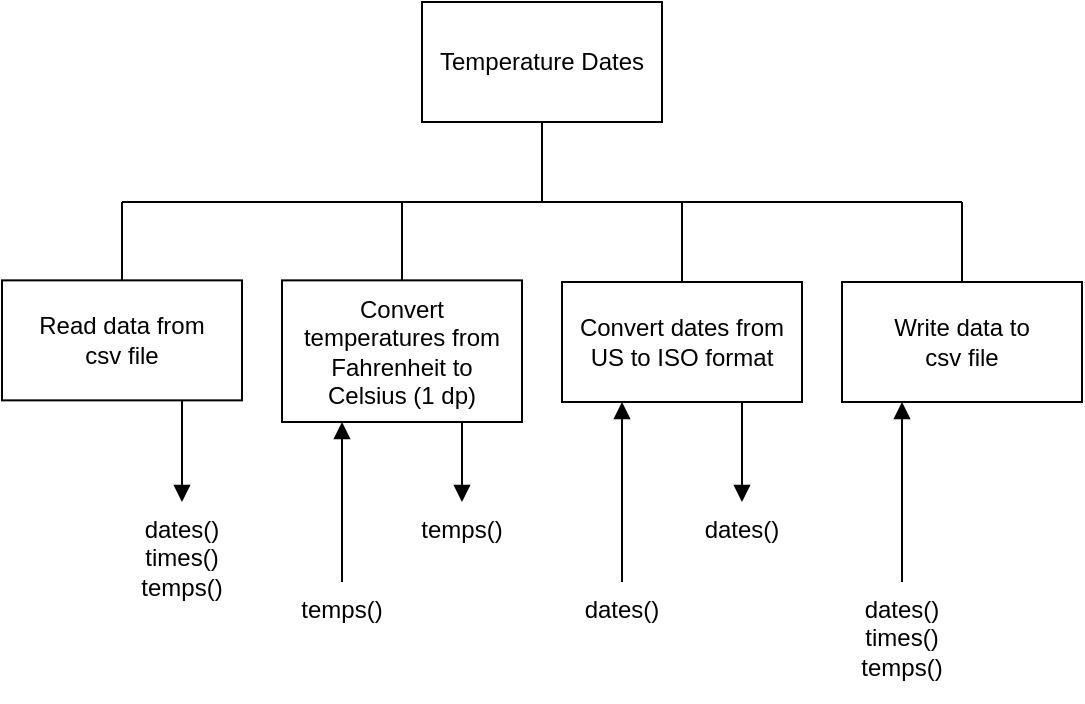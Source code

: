 <mxfile version="22.0.2" type="device" pages="5">
  <diagram id="UolU5zpUcZBAJ-e2m8Ne" name="v1">
    <mxGraphModel dx="869" dy="664" grid="1" gridSize="10" guides="1" tooltips="1" connect="1" arrows="1" fold="1" page="1" pageScale="1" pageWidth="1169" pageHeight="827" math="0" shadow="0">
      <root>
        <mxCell id="PpWeEdeAQQ0kBrhYSivQ-0" />
        <mxCell id="PpWeEdeAQQ0kBrhYSivQ-1" parent="PpWeEdeAQQ0kBrhYSivQ-0" />
        <mxCell id="zQA_Fh6y0ijJh5mezsIf-6" style="edgeStyle=orthogonalEdgeStyle;rounded=0;orthogonalLoop=1;jettySize=auto;html=1;exitX=0.5;exitY=1;exitDx=0;exitDy=0;endArrow=none;endFill=0;spacingLeft=4;spacingBottom=0;spacingRight=4;" parent="PpWeEdeAQQ0kBrhYSivQ-1" source="PpWeEdeAQQ0kBrhYSivQ-3" edge="1">
          <mxGeometry relative="1" as="geometry">
            <mxPoint x="500" y="280" as="targetPoint" />
          </mxGeometry>
        </mxCell>
        <mxCell id="PpWeEdeAQQ0kBrhYSivQ-3" value="Temperature Dates" style="rounded=0;whiteSpace=wrap;html=1;fillColor=default;strokeColor=default;fontColor=default;spacingLeft=4;spacingBottom=0;spacingRight=4;" parent="PpWeEdeAQQ0kBrhYSivQ-1" vertex="1">
          <mxGeometry x="440" y="180" width="120" height="60" as="geometry" />
        </mxCell>
        <mxCell id="PpWeEdeAQQ0kBrhYSivQ-5" style="edgeStyle=orthogonalEdgeStyle;rounded=0;orthogonalLoop=1;jettySize=auto;html=1;exitX=0.5;exitY=0;exitDx=0;exitDy=0;labelBackgroundColor=default;fontColor=default;endArrow=none;endFill=0;strokeColor=default;spacingLeft=4;spacingBottom=0;spacingRight=4;" parent="PpWeEdeAQQ0kBrhYSivQ-1" source="PpWeEdeAQQ0kBrhYSivQ-6" edge="1">
          <mxGeometry relative="1" as="geometry">
            <mxPoint x="290" y="280" as="targetPoint" />
          </mxGeometry>
        </mxCell>
        <mxCell id="zQA_Fh6y0ijJh5mezsIf-0" style="edgeStyle=orthogonalEdgeStyle;rounded=0;orthogonalLoop=1;jettySize=auto;html=1;exitX=0.75;exitY=1;exitDx=0;exitDy=0;endArrow=block;endFill=1;entryX=0.5;entryY=0;entryDx=0;entryDy=0;spacingLeft=4;spacingBottom=0;spacingRight=4;" parent="PpWeEdeAQQ0kBrhYSivQ-1" source="PpWeEdeAQQ0kBrhYSivQ-6" target="zQA_Fh6y0ijJh5mezsIf-1" edge="1">
          <mxGeometry relative="1" as="geometry">
            <mxPoint x="320" y="410" as="targetPoint" />
          </mxGeometry>
        </mxCell>
        <mxCell id="PpWeEdeAQQ0kBrhYSivQ-6" value="Read data from&lt;br&gt;csv file" style="rounded=0;whiteSpace=wrap;html=1;strokeColor=default;labelBackgroundColor=none;fontColor=default;spacingLeft=4;spacingBottom=0;spacingRight=4;" parent="PpWeEdeAQQ0kBrhYSivQ-1" vertex="1">
          <mxGeometry x="230" y="319.18" width="120" height="60" as="geometry" />
        </mxCell>
        <mxCell id="PpWeEdeAQQ0kBrhYSivQ-9" style="edgeStyle=orthogonalEdgeStyle;rounded=0;orthogonalLoop=1;jettySize=auto;html=1;exitX=0.5;exitY=0;exitDx=0;exitDy=0;labelBackgroundColor=default;fontColor=default;endArrow=none;endFill=0;strokeColor=default;spacingLeft=4;spacingBottom=0;spacingRight=4;" parent="PpWeEdeAQQ0kBrhYSivQ-1" source="PpWeEdeAQQ0kBrhYSivQ-10" edge="1">
          <mxGeometry relative="1" as="geometry">
            <mxPoint x="710" y="280" as="targetPoint" />
            <Array as="points">
              <mxPoint x="710" y="280" />
            </Array>
          </mxGeometry>
        </mxCell>
        <mxCell id="zQA_Fh6y0ijJh5mezsIf-9" style="edgeStyle=orthogonalEdgeStyle;rounded=0;orthogonalLoop=1;jettySize=auto;html=1;exitX=0.25;exitY=1;exitDx=0;exitDy=0;endArrow=none;endFill=0;startArrow=block;startFill=1;spacingLeft=4;spacingBottom=0;spacingRight=4;entryX=0.5;entryY=0;entryDx=0;entryDy=0;" parent="PpWeEdeAQQ0kBrhYSivQ-1" source="PpWeEdeAQQ0kBrhYSivQ-10" edge="1" target="NtJ00eM1vXrOw251iR5x-4">
          <mxGeometry relative="1" as="geometry">
            <mxPoint x="679.857" y="420" as="targetPoint" />
          </mxGeometry>
        </mxCell>
        <mxCell id="PpWeEdeAQQ0kBrhYSivQ-10" value="Write data to&lt;br&gt;csv file" style="rounded=0;whiteSpace=wrap;html=1;strokeColor=default;labelBackgroundColor=none;fontColor=default;spacingLeft=4;spacingBottom=0;spacingRight=4;" parent="PpWeEdeAQQ0kBrhYSivQ-1" vertex="1">
          <mxGeometry x="650" y="320" width="120" height="60" as="geometry" />
        </mxCell>
        <mxCell id="PpWeEdeAQQ0kBrhYSivQ-12" value="" style="endArrow=none;html=1;strokeColor=default;labelBackgroundColor=default;fontColor=default;spacingLeft=4;spacingBottom=0;spacingRight=4;" parent="PpWeEdeAQQ0kBrhYSivQ-1" edge="1">
          <mxGeometry width="50" height="50" relative="1" as="geometry">
            <mxPoint x="290" y="280" as="sourcePoint" />
            <mxPoint x="710" y="280" as="targetPoint" />
          </mxGeometry>
        </mxCell>
        <mxCell id="zQA_Fh6y0ijJh5mezsIf-4" style="edgeStyle=orthogonalEdgeStyle;rounded=0;orthogonalLoop=1;jettySize=auto;html=1;exitX=0.5;exitY=0;exitDx=0;exitDy=0;endArrow=none;endFill=0;spacingLeft=4;spacingBottom=0;spacingRight=4;" parent="PpWeEdeAQQ0kBrhYSivQ-1" source="PpWeEdeAQQ0kBrhYSivQ-15" edge="1">
          <mxGeometry relative="1" as="geometry">
            <mxPoint x="430" y="280" as="targetPoint" />
          </mxGeometry>
        </mxCell>
        <mxCell id="NtJ00eM1vXrOw251iR5x-2" style="edgeStyle=orthogonalEdgeStyle;rounded=0;orthogonalLoop=1;jettySize=auto;html=1;exitX=0.25;exitY=1;exitDx=0;exitDy=0;entryX=0.5;entryY=0;entryDx=0;entryDy=0;endArrow=none;endFill=0;startArrow=block;startFill=1;spacingBottom=0;" edge="1" parent="PpWeEdeAQQ0kBrhYSivQ-1" source="PpWeEdeAQQ0kBrhYSivQ-15" target="NtJ00eM1vXrOw251iR5x-1">
          <mxGeometry relative="1" as="geometry" />
        </mxCell>
        <mxCell id="NtJ00eM1vXrOw251iR5x-3" style="rounded=0;orthogonalLoop=1;jettySize=auto;html=1;exitX=0.75;exitY=1;exitDx=0;exitDy=0;entryX=0.5;entryY=0;entryDx=0;entryDy=0;endArrow=block;endFill=1;spacingBottom=0;" edge="1" parent="PpWeEdeAQQ0kBrhYSivQ-1" source="PpWeEdeAQQ0kBrhYSivQ-15" target="NtJ00eM1vXrOw251iR5x-0">
          <mxGeometry relative="1" as="geometry" />
        </mxCell>
        <mxCell id="PpWeEdeAQQ0kBrhYSivQ-15" value="Convert temperatures from Fahrenheit to Celsius (1 dp)" style="rounded=0;whiteSpace=wrap;html=1;fontColor=default;spacingLeft=4;spacingBottom=0;spacingRight=4;" parent="PpWeEdeAQQ0kBrhYSivQ-1" vertex="1">
          <mxGeometry x="370" y="319.18" width="120" height="70.82" as="geometry" />
        </mxCell>
        <mxCell id="zQA_Fh6y0ijJh5mezsIf-1" value="dates()&lt;br&gt;times()&lt;br&gt;temps()" style="text;html=1;strokeColor=none;fillColor=none;align=center;verticalAlign=top;whiteSpace=wrap;rounded=0;spacingLeft=4;spacingBottom=0;spacingRight=4;" parent="PpWeEdeAQQ0kBrhYSivQ-1" vertex="1">
          <mxGeometry x="290" y="430" width="60" height="60" as="geometry" />
        </mxCell>
        <mxCell id="zQA_Fh6y0ijJh5mezsIf-5" style="edgeStyle=orthogonalEdgeStyle;rounded=0;orthogonalLoop=1;jettySize=auto;html=1;exitX=0.5;exitY=0;exitDx=0;exitDy=0;endArrow=none;endFill=0;spacingLeft=4;spacingBottom=0;spacingRight=4;" parent="PpWeEdeAQQ0kBrhYSivQ-1" source="zQA_Fh6y0ijJh5mezsIf-3" edge="1">
          <mxGeometry relative="1" as="geometry">
            <mxPoint x="570" y="280" as="targetPoint" />
          </mxGeometry>
        </mxCell>
        <mxCell id="NtJ00eM1vXrOw251iR5x-6" style="edgeStyle=none;shape=connector;rounded=0;orthogonalLoop=1;jettySize=auto;html=1;exitX=0.25;exitY=1;exitDx=0;exitDy=0;entryX=0.5;entryY=0;entryDx=0;entryDy=0;labelBackgroundColor=default;strokeColor=default;align=center;verticalAlign=middle;fontFamily=Helvetica;fontSize=11;fontColor=default;endArrow=none;endFill=0;startArrow=block;startFill=1;spacingBottom=0;" edge="1" parent="PpWeEdeAQQ0kBrhYSivQ-1" source="zQA_Fh6y0ijJh5mezsIf-3" target="NtJ00eM1vXrOw251iR5x-5">
          <mxGeometry relative="1" as="geometry" />
        </mxCell>
        <mxCell id="NtJ00eM1vXrOw251iR5x-8" style="edgeStyle=none;shape=connector;rounded=0;orthogonalLoop=1;jettySize=auto;html=1;exitX=0.75;exitY=1;exitDx=0;exitDy=0;entryX=0.5;entryY=0;entryDx=0;entryDy=0;labelBackgroundColor=default;strokeColor=default;align=center;verticalAlign=middle;fontFamily=Helvetica;fontSize=11;fontColor=default;endArrow=block;endFill=1;spacingBottom=0;" edge="1" parent="PpWeEdeAQQ0kBrhYSivQ-1" source="zQA_Fh6y0ijJh5mezsIf-3" target="NtJ00eM1vXrOw251iR5x-7">
          <mxGeometry relative="1" as="geometry" />
        </mxCell>
        <mxCell id="zQA_Fh6y0ijJh5mezsIf-3" value="Convert dates from US to ISO format" style="rounded=0;whiteSpace=wrap;html=1;fontColor=default;spacingLeft=4;spacingBottom=0;spacingRight=4;" parent="PpWeEdeAQQ0kBrhYSivQ-1" vertex="1">
          <mxGeometry x="510" y="320" width="120" height="60" as="geometry" />
        </mxCell>
        <mxCell id="NtJ00eM1vXrOw251iR5x-0" value="temps()" style="text;html=1;strokeColor=none;fillColor=none;align=center;verticalAlign=top;whiteSpace=wrap;rounded=0;spacingLeft=4;spacingBottom=0;spacingRight=4;" vertex="1" parent="PpWeEdeAQQ0kBrhYSivQ-1">
          <mxGeometry x="430" y="430" width="60" height="30" as="geometry" />
        </mxCell>
        <mxCell id="NtJ00eM1vXrOw251iR5x-1" value="temps()" style="text;html=1;strokeColor=none;fillColor=none;align=center;verticalAlign=top;whiteSpace=wrap;rounded=0;spacingLeft=4;spacingBottom=0;spacingRight=4;" vertex="1" parent="PpWeEdeAQQ0kBrhYSivQ-1">
          <mxGeometry x="370" y="470" width="60" height="30" as="geometry" />
        </mxCell>
        <mxCell id="NtJ00eM1vXrOw251iR5x-4" value="dates()&lt;br&gt;times()&lt;br&gt;temps()" style="text;html=1;strokeColor=none;fillColor=none;align=center;verticalAlign=top;whiteSpace=wrap;rounded=0;spacingLeft=4;spacingBottom=0;spacingRight=4;" vertex="1" parent="PpWeEdeAQQ0kBrhYSivQ-1">
          <mxGeometry x="650" y="470" width="60" height="60" as="geometry" />
        </mxCell>
        <mxCell id="NtJ00eM1vXrOw251iR5x-5" value="dates()" style="text;html=1;strokeColor=none;fillColor=none;align=center;verticalAlign=top;whiteSpace=wrap;rounded=0;spacingLeft=4;spacingBottom=0;spacingRight=4;" vertex="1" parent="PpWeEdeAQQ0kBrhYSivQ-1">
          <mxGeometry x="510" y="470" width="60" height="30" as="geometry" />
        </mxCell>
        <mxCell id="NtJ00eM1vXrOw251iR5x-7" value="dates()" style="text;html=1;strokeColor=none;fillColor=none;align=center;verticalAlign=top;whiteSpace=wrap;rounded=0;spacingLeft=4;spacingBottom=0;spacingRight=4;" vertex="1" parent="PpWeEdeAQQ0kBrhYSivQ-1">
          <mxGeometry x="570" y="430" width="60" height="30" as="geometry" />
        </mxCell>
      </root>
    </mxGraphModel>
  </diagram>
  <diagram name="v2" id="YDQNS_Aee8Q8ZEGUQu5a">
    <mxGraphModel dx="869" dy="664" grid="1" gridSize="10" guides="1" tooltips="1" connect="1" arrows="1" fold="1" page="1" pageScale="1" pageWidth="1169" pageHeight="827" math="0" shadow="0">
      <root>
        <mxCell id="PpWeEdeAQQ0kBrhYSivQ-0" />
        <mxCell id="PpWeEdeAQQ0kBrhYSivQ-1" parent="PpWeEdeAQQ0kBrhYSivQ-0" />
        <mxCell id="PpWeEdeAQQ0kBrhYSivQ-2" style="edgeStyle=orthogonalEdgeStyle;rounded=0;orthogonalLoop=1;jettySize=auto;html=1;exitX=0.5;exitY=1;exitDx=0;exitDy=0;entryX=0.5;entryY=0;entryDx=0;entryDy=0;labelBackgroundColor=default;fontColor=default;strokeColor=default;endArrow=none;endFill=0;" parent="PpWeEdeAQQ0kBrhYSivQ-1" source="PpWeEdeAQQ0kBrhYSivQ-3" target="PpWeEdeAQQ0kBrhYSivQ-15" edge="1">
          <mxGeometry relative="1" as="geometry" />
        </mxCell>
        <mxCell id="PpWeEdeAQQ0kBrhYSivQ-3" value="Temperatures" style="rounded=0;whiteSpace=wrap;html=1;fillColor=default;strokeColor=default;fontColor=default;" parent="PpWeEdeAQQ0kBrhYSivQ-1" vertex="1">
          <mxGeometry x="400" y="180" width="120" height="60" as="geometry" />
        </mxCell>
        <mxCell id="PpWeEdeAQQ0kBrhYSivQ-5" style="edgeStyle=orthogonalEdgeStyle;rounded=0;orthogonalLoop=1;jettySize=auto;html=1;exitX=0.5;exitY=0;exitDx=0;exitDy=0;labelBackgroundColor=default;fontColor=default;endArrow=none;endFill=0;strokeColor=default;" parent="PpWeEdeAQQ0kBrhYSivQ-1" source="PpWeEdeAQQ0kBrhYSivQ-6" edge="1">
          <mxGeometry relative="1" as="geometry">
            <mxPoint x="260" y="280" as="targetPoint" />
          </mxGeometry>
        </mxCell>
        <mxCell id="PpWeEdeAQQ0kBrhYSivQ-6" value="Read data from csv file" style="rounded=0;whiteSpace=wrap;html=1;strokeColor=default;labelBackgroundColor=default;fontColor=default;spacingLeft=4;spacingRight=4;" parent="PpWeEdeAQQ0kBrhYSivQ-1" vertex="1">
          <mxGeometry x="200" y="319.18" width="120" height="70.82" as="geometry" />
        </mxCell>
        <mxCell id="PpWeEdeAQQ0kBrhYSivQ-9" style="edgeStyle=orthogonalEdgeStyle;rounded=0;orthogonalLoop=1;jettySize=auto;html=1;exitX=0.5;exitY=0;exitDx=0;exitDy=0;labelBackgroundColor=default;fontColor=default;endArrow=none;endFill=0;strokeColor=default;" parent="PpWeEdeAQQ0kBrhYSivQ-1" source="PpWeEdeAQQ0kBrhYSivQ-10" edge="1">
          <mxGeometry relative="1" as="geometry">
            <mxPoint x="660" y="280" as="targetPoint" />
          </mxGeometry>
        </mxCell>
        <mxCell id="PpWeEdeAQQ0kBrhYSivQ-10" value="Write data to new csv file" style="rounded=0;whiteSpace=wrap;html=1;strokeColor=default;labelBackgroundColor=default;fontColor=default;spacingLeft=4;spacingRight=4;" parent="PpWeEdeAQQ0kBrhYSivQ-1" vertex="1">
          <mxGeometry x="600" y="319.18" width="120" height="70.82" as="geometry" />
        </mxCell>
        <mxCell id="PpWeEdeAQQ0kBrhYSivQ-12" value="" style="endArrow=none;html=1;strokeColor=default;labelBackgroundColor=default;fontColor=default;" parent="PpWeEdeAQQ0kBrhYSivQ-1" edge="1">
          <mxGeometry width="50" height="50" relative="1" as="geometry">
            <mxPoint x="260" y="280" as="sourcePoint" />
            <mxPoint x="660" y="280" as="targetPoint" />
          </mxGeometry>
        </mxCell>
        <mxCell id="PpWeEdeAQQ0kBrhYSivQ-15" value="Convert temperatures from Fahrenheit to Celsius (1 dp)" style="rounded=0;whiteSpace=wrap;html=1;fontColor=default;spacingLeft=4;spacingRight=4;" parent="PpWeEdeAQQ0kBrhYSivQ-1" vertex="1">
          <mxGeometry x="400" y="320" width="120" height="70" as="geometry" />
        </mxCell>
      </root>
    </mxGraphModel>
  </diagram>
  <diagram name="v3" id="lh_9ZSjdZzqyi73AcJHk">
    <mxGraphModel dx="869" dy="664" grid="1" gridSize="10" guides="1" tooltips="1" connect="1" arrows="1" fold="1" page="1" pageScale="1" pageWidth="1169" pageHeight="827" math="0" shadow="0">
      <root>
        <mxCell id="G-fJOfh1Eo4FLukb0Mk1-0" />
        <mxCell id="G-fJOfh1Eo4FLukb0Mk1-1" parent="G-fJOfh1Eo4FLukb0Mk1-0" />
        <mxCell id="sk0_wfUYIi8O1wOgkIli-0" style="edgeStyle=orthogonalEdgeStyle;rounded=0;orthogonalLoop=1;jettySize=auto;html=1;exitX=0.5;exitY=1;exitDx=0;exitDy=0;entryX=0.5;entryY=0;entryDx=0;entryDy=0;labelBackgroundColor=default;fontColor=default;strokeColor=default;endArrow=none;endFill=0;" parent="G-fJOfh1Eo4FLukb0Mk1-1" source="G-fJOfh1Eo4FLukb0Mk1-3" target="G-fJOfh1Eo4FLukb0Mk1-15" edge="1">
          <mxGeometry relative="1" as="geometry" />
        </mxCell>
        <mxCell id="G-fJOfh1Eo4FLukb0Mk1-3" value="Temperatures" style="rounded=0;whiteSpace=wrap;html=1;fillColor=default;strokeColor=default;fontColor=default;" parent="G-fJOfh1Eo4FLukb0Mk1-1" vertex="1">
          <mxGeometry x="400" y="180" width="120" height="60" as="geometry" />
        </mxCell>
        <mxCell id="G-fJOfh1Eo4FLukb0Mk1-4" style="edgeStyle=orthogonalEdgeStyle;rounded=0;orthogonalLoop=1;jettySize=auto;html=1;exitX=0.75;exitY=1;exitDx=0;exitDy=0;startArrow=none;startFill=0;endArrow=block;endFill=1;strokeColor=default;labelBackgroundColor=default;fontColor=default;" parent="G-fJOfh1Eo4FLukb0Mk1-1" edge="1">
          <mxGeometry relative="1" as="geometry">
            <mxPoint x="290" y="410" as="targetPoint" />
            <mxPoint x="290" y="390.0" as="sourcePoint" />
          </mxGeometry>
        </mxCell>
        <mxCell id="sk0_wfUYIi8O1wOgkIli-2" style="edgeStyle=orthogonalEdgeStyle;rounded=0;orthogonalLoop=1;jettySize=auto;html=1;exitX=0.5;exitY=0;exitDx=0;exitDy=0;labelBackgroundColor=default;fontColor=default;endArrow=none;endFill=0;strokeColor=default;" parent="G-fJOfh1Eo4FLukb0Mk1-1" source="G-fJOfh1Eo4FLukb0Mk1-6" edge="1">
          <mxGeometry relative="1" as="geometry">
            <mxPoint x="260" y="280" as="targetPoint" />
          </mxGeometry>
        </mxCell>
        <mxCell id="G-fJOfh1Eo4FLukb0Mk1-6" value="Read data from csv file" style="rounded=0;whiteSpace=wrap;html=1;strokeColor=default;labelBackgroundColor=default;fontColor=default;spacingLeft=4;spacingRight=4;" parent="G-fJOfh1Eo4FLukb0Mk1-1" vertex="1">
          <mxGeometry x="200" y="319.18" width="120" height="70.82" as="geometry" />
        </mxCell>
        <mxCell id="G-fJOfh1Eo4FLukb0Mk1-7" value="dates(), times(), tempFs()" style="text;html=1;strokeColor=none;fillColor=none;align=center;verticalAlign=middle;whiteSpace=wrap;rounded=0;" parent="G-fJOfh1Eo4FLukb0Mk1-1" vertex="1">
          <mxGeometry x="220" y="414" width="140" height="20" as="geometry" />
        </mxCell>
        <mxCell id="sk0_wfUYIi8O1wOgkIli-1" style="edgeStyle=orthogonalEdgeStyle;rounded=0;orthogonalLoop=1;jettySize=auto;html=1;exitX=0.5;exitY=0;exitDx=0;exitDy=0;labelBackgroundColor=default;fontColor=default;endArrow=none;endFill=0;strokeColor=default;" parent="G-fJOfh1Eo4FLukb0Mk1-1" source="G-fJOfh1Eo4FLukb0Mk1-10" edge="1">
          <mxGeometry relative="1" as="geometry">
            <mxPoint x="660" y="280" as="targetPoint" />
          </mxGeometry>
        </mxCell>
        <mxCell id="NRt5Hg4WPn0tRWVujLKN-1" style="edgeStyle=orthogonalEdgeStyle;rounded=0;orthogonalLoop=1;jettySize=auto;html=1;exitX=0.25;exitY=1;exitDx=0;exitDy=0;entryX=0.5;entryY=0;entryDx=0;entryDy=0;endArrow=none;endFill=0;startArrow=block;startFill=1;" parent="G-fJOfh1Eo4FLukb0Mk1-1" source="G-fJOfh1Eo4FLukb0Mk1-10" target="G-fJOfh1Eo4FLukb0Mk1-17" edge="1">
          <mxGeometry relative="1" as="geometry" />
        </mxCell>
        <mxCell id="G-fJOfh1Eo4FLukb0Mk1-10" value="Write data to new csv file" style="rounded=0;whiteSpace=wrap;html=1;strokeColor=default;labelBackgroundColor=default;fontColor=default;spacingLeft=4;spacingRight=4;" parent="G-fJOfh1Eo4FLukb0Mk1-1" vertex="1">
          <mxGeometry x="600" y="319.18" width="120" height="70.82" as="geometry" />
        </mxCell>
        <mxCell id="G-fJOfh1Eo4FLukb0Mk1-11" value="tempFs()" style="text;html=1;strokeColor=none;fillColor=none;align=center;verticalAlign=middle;whiteSpace=wrap;rounded=0;fontColor=default;" parent="G-fJOfh1Eo4FLukb0Mk1-1" vertex="1">
          <mxGeometry x="400" y="450.82" width="60" height="20" as="geometry" />
        </mxCell>
        <mxCell id="G-fJOfh1Eo4FLukb0Mk1-12" value="" style="endArrow=none;html=1;strokeColor=default;labelBackgroundColor=default;fontColor=default;" parent="G-fJOfh1Eo4FLukb0Mk1-1" edge="1">
          <mxGeometry width="50" height="50" relative="1" as="geometry">
            <mxPoint x="260" y="280" as="sourcePoint" />
            <mxPoint x="660" y="280" as="targetPoint" />
          </mxGeometry>
        </mxCell>
        <mxCell id="G-fJOfh1Eo4FLukb0Mk1-13" style="edgeStyle=orthogonalEdgeStyle;rounded=0;orthogonalLoop=1;jettySize=auto;html=1;exitX=0.75;exitY=1;exitDx=0;exitDy=0;endArrow=block;endFill=1;fontColor=default;" parent="G-fJOfh1Eo4FLukb0Mk1-1" edge="1">
          <mxGeometry relative="1" as="geometry">
            <mxPoint x="490" y="410.82" as="targetPoint" />
            <mxPoint x="490" y="390.82" as="sourcePoint" />
          </mxGeometry>
        </mxCell>
        <mxCell id="G-fJOfh1Eo4FLukb0Mk1-14" style="edgeStyle=orthogonalEdgeStyle;rounded=0;orthogonalLoop=1;jettySize=auto;html=1;exitX=0.25;exitY=1;exitDx=0;exitDy=0;endArrow=none;endFill=0;startArrow=block;startFill=1;fontColor=default;" parent="G-fJOfh1Eo4FLukb0Mk1-1" edge="1">
          <mxGeometry relative="1" as="geometry">
            <mxPoint x="430" y="450.82" as="targetPoint" />
            <mxPoint x="430" y="390.82" as="sourcePoint" />
          </mxGeometry>
        </mxCell>
        <mxCell id="G-fJOfh1Eo4FLukb0Mk1-15" value="Convert temperatures from Fahrenheit to Celsius (1 dp)" style="rounded=0;whiteSpace=wrap;html=1;fontColor=default;spacingLeft=4;spacingRight=4;" parent="G-fJOfh1Eo4FLukb0Mk1-1" vertex="1">
          <mxGeometry x="400" y="320" width="120" height="70" as="geometry" />
        </mxCell>
        <mxCell id="G-fJOfh1Eo4FLukb0Mk1-16" value="tempCs()" style="text;html=1;strokeColor=none;fillColor=none;align=center;verticalAlign=middle;whiteSpace=wrap;rounded=0;fontColor=default;" parent="G-fJOfh1Eo4FLukb0Mk1-1" vertex="1">
          <mxGeometry x="465" y="410.82" width="50" height="20" as="geometry" />
        </mxCell>
        <mxCell id="G-fJOfh1Eo4FLukb0Mk1-17" value="dates(), times(), tempCs()" style="text;html=1;strokeColor=none;fillColor=none;align=center;verticalAlign=middle;whiteSpace=wrap;rounded=0;fontColor=default;labelBackgroundColor=default;" parent="G-fJOfh1Eo4FLukb0Mk1-1" vertex="1">
          <mxGeometry x="560" y="450.82" width="140" height="20" as="geometry" />
        </mxCell>
      </root>
    </mxGraphModel>
  </diagram>
  <diagram id="ZNbHwy5cK5Rr-_jEwm6u" name="v4">
    <mxGraphModel dx="869" dy="664" grid="1" gridSize="10" guides="1" tooltips="1" connect="1" arrows="1" fold="1" page="1" pageScale="1" pageWidth="1169" pageHeight="827" math="0" shadow="0">
      <root>
        <mxCell id="0" />
        <mxCell id="1" parent="0" />
        <mxCell id="DsLf0QopSZqnFC2-uecv-37" style="edgeStyle=orthogonalEdgeStyle;rounded=0;orthogonalLoop=1;jettySize=auto;html=1;endArrow=none;endFill=0;entryX=0.5;entryY=0;entryDx=0;entryDy=0;" parent="1" target="DsLf0QopSZqnFC2-uecv-33" edge="1">
          <mxGeometry relative="1" as="geometry">
            <mxPoint x="400" y="450" as="targetPoint" />
            <mxPoint x="400" y="280" as="sourcePoint" />
          </mxGeometry>
        </mxCell>
        <mxCell id="DsLf0QopSZqnFC2-uecv-2" value="Temperatures" style="rounded=0;whiteSpace=wrap;html=1;" parent="1" vertex="1">
          <mxGeometry x="460" y="200" width="120" height="60" as="geometry" />
        </mxCell>
        <mxCell id="DsLf0QopSZqnFC2-uecv-3" style="edgeStyle=orthogonalEdgeStyle;rounded=0;orthogonalLoop=1;jettySize=auto;html=1;exitX=0.75;exitY=1;exitDx=0;exitDy=0;startArrow=none;startFill=0;endArrow=block;endFill=1;" parent="1" source="DsLf0QopSZqnFC2-uecv-5" edge="1">
          <mxGeometry relative="1" as="geometry">
            <mxPoint x="310" y="400" as="targetPoint" />
          </mxGeometry>
        </mxCell>
        <mxCell id="DsLf0QopSZqnFC2-uecv-4" style="edgeStyle=orthogonalEdgeStyle;rounded=0;orthogonalLoop=1;jettySize=auto;html=1;exitX=0.5;exitY=0;exitDx=0;exitDy=0;startArrow=none;startFill=0;endArrow=none;endFill=0;" parent="1" source="DsLf0QopSZqnFC2-uecv-5" edge="1">
          <mxGeometry relative="1" as="geometry">
            <mxPoint x="280" y="280" as="targetPoint" />
          </mxGeometry>
        </mxCell>
        <mxCell id="DsLf0QopSZqnFC2-uecv-5" value="Read data from csv file" style="rounded=0;whiteSpace=wrap;html=1;" parent="1" vertex="1">
          <mxGeometry x="220" y="320" width="120" height="60" as="geometry" />
        </mxCell>
        <mxCell id="DsLf0QopSZqnFC2-uecv-6" value="dates( ), times( ), tempF( )" style="text;html=1;strokeColor=none;fillColor=none;align=center;verticalAlign=middle;whiteSpace=wrap;rounded=0;" parent="1" vertex="1">
          <mxGeometry x="230" y="398" width="160" height="20" as="geometry" />
        </mxCell>
        <mxCell id="DsLf0QopSZqnFC2-uecv-9" style="edgeStyle=orthogonalEdgeStyle;rounded=0;orthogonalLoop=1;jettySize=auto;html=1;exitX=0.5;exitY=0;exitDx=0;exitDy=0;startArrow=none;startFill=0;endArrow=none;endFill=0;" parent="1" source="DsLf0QopSZqnFC2-uecv-10" edge="1">
          <mxGeometry relative="1" as="geometry">
            <mxPoint x="760" y="279.18" as="targetPoint" />
          </mxGeometry>
        </mxCell>
        <mxCell id="DsLf0QopSZqnFC2-uecv-38" style="edgeStyle=orthogonalEdgeStyle;rounded=0;orthogonalLoop=1;jettySize=auto;html=1;exitX=0.25;exitY=1;exitDx=0;exitDy=0;entryX=0.5;entryY=0;entryDx=0;entryDy=0;endArrow=none;endFill=0;startArrow=block;startFill=1;" parent="1" source="DsLf0QopSZqnFC2-uecv-10" target="DsLf0QopSZqnFC2-uecv-36" edge="1">
          <mxGeometry relative="1" as="geometry">
            <mxPoint x="730.16" y="440.0" as="targetPoint" />
          </mxGeometry>
        </mxCell>
        <mxCell id="DsLf0QopSZqnFC2-uecv-10" value="Write data to new txt file" style="rounded=0;whiteSpace=wrap;html=1;" parent="1" vertex="1">
          <mxGeometry x="700" y="319.18" width="120" height="60" as="geometry" />
        </mxCell>
        <mxCell id="DsLf0QopSZqnFC2-uecv-12" value="tempF( )" style="text;html=1;strokeColor=none;fillColor=none;align=center;verticalAlign=middle;whiteSpace=wrap;rounded=0;" parent="1" vertex="1">
          <mxGeometry x="340" y="600" width="60" height="20" as="geometry" />
        </mxCell>
        <mxCell id="DsLf0QopSZqnFC2-uecv-29" value="" style="endArrow=none;html=1;" parent="1" edge="1">
          <mxGeometry width="50" height="50" relative="1" as="geometry">
            <mxPoint x="280" y="280" as="sourcePoint" />
            <mxPoint x="760" y="280" as="targetPoint" />
          </mxGeometry>
        </mxCell>
        <mxCell id="DsLf0QopSZqnFC2-uecv-30" style="edgeStyle=orthogonalEdgeStyle;rounded=0;orthogonalLoop=1;jettySize=auto;html=1;exitX=0.75;exitY=1;exitDx=0;exitDy=0;endArrow=block;endFill=1;" parent="1" source="DsLf0QopSZqnFC2-uecv-33" edge="1">
          <mxGeometry relative="1" as="geometry">
            <mxPoint x="430" y="560" as="targetPoint" />
          </mxGeometry>
        </mxCell>
        <mxCell id="DsLf0QopSZqnFC2-uecv-31" style="edgeStyle=orthogonalEdgeStyle;rounded=0;orthogonalLoop=1;jettySize=auto;html=1;exitX=0.25;exitY=1;exitDx=0;exitDy=0;endArrow=none;endFill=0;startArrow=block;startFill=1;" parent="1" source="DsLf0QopSZqnFC2-uecv-33" edge="1">
          <mxGeometry relative="1" as="geometry">
            <mxPoint x="370" y="600" as="targetPoint" />
          </mxGeometry>
        </mxCell>
        <mxCell id="DsLf0QopSZqnFC2-uecv-33" value="Convert temperatures from Fahrenheit to Celsius (1 dp)" style="rounded=0;whiteSpace=wrap;html=1;" parent="1" vertex="1">
          <mxGeometry x="340" y="480" width="120" height="60" as="geometry" />
        </mxCell>
        <mxCell id="DsLf0QopSZqnFC2-uecv-35" value="tempC( )" style="text;html=1;strokeColor=none;fillColor=none;align=center;verticalAlign=middle;whiteSpace=wrap;rounded=0;" parent="1" vertex="1">
          <mxGeometry x="405" y="560" width="50" height="20" as="geometry" />
        </mxCell>
        <mxCell id="DsLf0QopSZqnFC2-uecv-36" value="dates( ), times( ), tempC( )&lt;br&gt;minTemp, maxTemp" style="text;html=1;strokeColor=none;fillColor=none;align=center;verticalAlign=middle;whiteSpace=wrap;rounded=0;" parent="1" vertex="1">
          <mxGeometry x="650" y="435" width="160" height="30" as="geometry" />
        </mxCell>
        <mxCell id="Gp9Q5r8-r0XlVwbsCWL8-2" style="edgeStyle=orthogonalEdgeStyle;rounded=0;orthogonalLoop=1;jettySize=auto;html=1;exitX=0.5;exitY=0;exitDx=0;exitDy=0;startArrow=none;startFill=0;endArrow=none;endFill=0;entryX=0.5;entryY=1;entryDx=0;entryDy=0;" parent="1" source="Gp9Q5r8-r0XlVwbsCWL8-4" target="DsLf0QopSZqnFC2-uecv-2" edge="1">
          <mxGeometry relative="1" as="geometry">
            <mxPoint x="520" y="279.18" as="targetPoint" />
          </mxGeometry>
        </mxCell>
        <mxCell id="Gp9Q5r8-r0XlVwbsCWL8-3" style="edgeStyle=orthogonalEdgeStyle;rounded=0;orthogonalLoop=1;jettySize=auto;html=1;exitX=0.25;exitY=1;exitDx=0;exitDy=0;entryX=0.5;entryY=0;entryDx=0;entryDy=0;endArrow=none;endFill=0;startArrow=block;startFill=1;" parent="1" source="Gp9Q5r8-r0XlVwbsCWL8-4" target="Gp9Q5r8-r0XlVwbsCWL8-5" edge="1">
          <mxGeometry relative="1" as="geometry">
            <mxPoint x="490.16" y="440" as="targetPoint" />
          </mxGeometry>
        </mxCell>
        <mxCell id="Gp9Q5r8-r0XlVwbsCWL8-4" value="Find minimum temperature" style="rounded=0;whiteSpace=wrap;html=1;" parent="1" vertex="1">
          <mxGeometry x="460" y="319.18" width="120" height="60" as="geometry" />
        </mxCell>
        <mxCell id="Gp9Q5r8-r0XlVwbsCWL8-5" value="tempC( )" style="text;html=1;strokeColor=none;fillColor=none;align=center;verticalAlign=middle;whiteSpace=wrap;rounded=0;" parent="1" vertex="1">
          <mxGeometry x="460" y="435" width="60" height="20" as="geometry" />
        </mxCell>
        <mxCell id="Gp9Q5r8-r0XlVwbsCWL8-7" style="edgeStyle=orthogonalEdgeStyle;rounded=0;orthogonalLoop=1;jettySize=auto;html=1;exitX=0.75;exitY=1;exitDx=0;exitDy=0;startArrow=none;startFill=0;endArrow=block;endFill=1;" parent="1" edge="1">
          <mxGeometry relative="1" as="geometry">
            <mxPoint x="550" y="399.18" as="targetPoint" />
            <mxPoint x="550" y="379.18" as="sourcePoint" />
            <Array as="points">
              <mxPoint x="550" y="399" />
              <mxPoint x="550" y="399" />
            </Array>
          </mxGeometry>
        </mxCell>
        <mxCell id="Gp9Q5r8-r0XlVwbsCWL8-8" value="minTemp" style="text;html=1;strokeColor=none;fillColor=none;align=center;verticalAlign=middle;whiteSpace=wrap;rounded=0;" parent="1" vertex="1">
          <mxGeometry x="520" y="400" width="60" height="16" as="geometry" />
        </mxCell>
        <mxCell id="Gp9Q5r8-r0XlVwbsCWL8-9" style="edgeStyle=orthogonalEdgeStyle;rounded=0;orthogonalLoop=1;jettySize=auto;html=1;exitX=0.5;exitY=0;exitDx=0;exitDy=0;startArrow=none;startFill=0;endArrow=none;endFill=0;" parent="1" source="Gp9Q5r8-r0XlVwbsCWL8-11" edge="1">
          <mxGeometry relative="1" as="geometry">
            <mxPoint x="640" y="280" as="targetPoint" />
          </mxGeometry>
        </mxCell>
        <mxCell id="Gp9Q5r8-r0XlVwbsCWL8-10" style="edgeStyle=orthogonalEdgeStyle;rounded=0;orthogonalLoop=1;jettySize=auto;html=1;exitX=0.25;exitY=1;exitDx=0;exitDy=0;entryX=0.476;entryY=0.041;entryDx=0;entryDy=0;entryPerimeter=0;endArrow=none;endFill=0;startArrow=block;startFill=1;" parent="1" source="Gp9Q5r8-r0XlVwbsCWL8-11" edge="1">
          <mxGeometry relative="1" as="geometry">
            <mxPoint x="610.16" y="600.82" as="targetPoint" />
          </mxGeometry>
        </mxCell>
        <mxCell id="Gp9Q5r8-r0XlVwbsCWL8-11" value="Find maximum temperature" style="rounded=0;whiteSpace=wrap;html=1;" parent="1" vertex="1">
          <mxGeometry x="580" y="480" width="120" height="60" as="geometry" />
        </mxCell>
        <mxCell id="Gp9Q5r8-r0XlVwbsCWL8-12" value="tempC( )" style="text;html=1;strokeColor=none;fillColor=none;align=center;verticalAlign=middle;whiteSpace=wrap;rounded=0;" parent="1" vertex="1">
          <mxGeometry x="580" y="600.0" width="60" height="20" as="geometry" />
        </mxCell>
        <mxCell id="Gp9Q5r8-r0XlVwbsCWL8-13" style="edgeStyle=orthogonalEdgeStyle;rounded=0;orthogonalLoop=1;jettySize=auto;html=1;exitX=0.75;exitY=1;exitDx=0;exitDy=0;startArrow=none;startFill=0;endArrow=block;endFill=1;" parent="1" edge="1">
          <mxGeometry relative="1" as="geometry">
            <mxPoint x="670" y="560.82" as="targetPoint" />
            <mxPoint x="670" y="540.82" as="sourcePoint" />
          </mxGeometry>
        </mxCell>
        <mxCell id="Gp9Q5r8-r0XlVwbsCWL8-14" value="maxTemp" style="text;html=1;strokeColor=none;fillColor=none;align=center;verticalAlign=middle;whiteSpace=wrap;rounded=0;" parent="1" vertex="1">
          <mxGeometry x="640" y="560.0" width="60" height="20" as="geometry" />
        </mxCell>
      </root>
    </mxGraphModel>
  </diagram>
  <diagram name="Write" id="65rjvbsk77M07EF0KJYZ">
    <mxGraphModel dx="869" dy="664" grid="1" gridSize="10" guides="1" tooltips="1" connect="1" arrows="1" fold="1" page="1" pageScale="1" pageWidth="1169" pageHeight="827" math="0" shadow="0">
      <root>
        <mxCell id="A0tkBYY9kmUF7xmbAokW-0" />
        <mxCell id="A0tkBYY9kmUF7xmbAokW-1" parent="A0tkBYY9kmUF7xmbAokW-0" />
        <mxCell id="A0tkBYY9kmUF7xmbAokW-3" value="Write data to new txt file" style="rounded=0;whiteSpace=wrap;html=1;spacingLeft=4;spacingRight=4;" parent="A0tkBYY9kmUF7xmbAokW-1" vertex="1">
          <mxGeometry x="560" y="160" width="120" height="60" as="geometry" />
        </mxCell>
        <mxCell id="A0tkBYY9kmUF7xmbAokW-33" style="edgeStyle=orthogonalEdgeStyle;rounded=0;orthogonalLoop=1;jettySize=auto;html=1;exitX=0.5;exitY=1;exitDx=0;exitDy=0;entryX=0.5;entryY=0;entryDx=0;entryDy=0;endArrow=none;endFill=0;spacingLeft=4;spacingRight=4;" parent="A0tkBYY9kmUF7xmbAokW-1" source="A0tkBYY9kmUF7xmbAokW-6" target="26BbC8rXz0_lQzoJsNF7-0" edge="1">
          <mxGeometry relative="1" as="geometry">
            <mxPoint x="420" y="399.18" as="targetPoint" />
          </mxGeometry>
        </mxCell>
        <mxCell id="A0tkBYY9kmUF7xmbAokW-50" style="edgeStyle=orthogonalEdgeStyle;rounded=0;orthogonalLoop=1;jettySize=auto;html=1;exitX=0.5;exitY=0;exitDx=0;exitDy=0;endArrow=none;endFill=0;spacingLeft=4;spacingRight=4;" parent="A0tkBYY9kmUF7xmbAokW-1" source="A0tkBYY9kmUF7xmbAokW-6" edge="1">
          <mxGeometry relative="1" as="geometry">
            <mxPoint x="420" y="240" as="targetPoint" />
          </mxGeometry>
        </mxCell>
        <mxCell id="A0tkBYY9kmUF7xmbAokW-6" value="Write minimum temperature message to file" style="rounded=0;whiteSpace=wrap;html=1;spacingLeft=4;spacingRight=4;" parent="A0tkBYY9kmUF7xmbAokW-1" vertex="1">
          <mxGeometry x="360" y="279.18" width="120" height="60" as="geometry" />
        </mxCell>
        <mxCell id="A0tkBYY9kmUF7xmbAokW-12" value="" style="endArrow=none;html=1;spacingLeft=4;spacingRight=4;" parent="A0tkBYY9kmUF7xmbAokW-1" edge="1">
          <mxGeometry width="50" height="50" relative="1" as="geometry">
            <mxPoint x="420" y="240" as="sourcePoint" />
            <mxPoint x="820" y="240" as="targetPoint" />
          </mxGeometry>
        </mxCell>
        <mxCell id="A0tkBYY9kmUF7xmbAokW-18" style="edgeStyle=orthogonalEdgeStyle;rounded=0;orthogonalLoop=1;jettySize=auto;html=1;exitX=0.5;exitY=0;exitDx=0;exitDy=0;startArrow=none;startFill=0;endArrow=none;endFill=0;entryX=0.5;entryY=1;entryDx=0;entryDy=0;spacingLeft=4;spacingRight=4;" parent="A0tkBYY9kmUF7xmbAokW-1" source="A0tkBYY9kmUF7xmbAokW-20" target="A0tkBYY9kmUF7xmbAokW-3" edge="1">
          <mxGeometry relative="1" as="geometry">
            <mxPoint x="620" y="239.18" as="targetPoint" />
          </mxGeometry>
        </mxCell>
        <mxCell id="A0tkBYY9kmUF7xmbAokW-41" style="edgeStyle=orthogonalEdgeStyle;rounded=0;orthogonalLoop=1;jettySize=auto;html=1;exitX=0.5;exitY=1;exitDx=0;exitDy=0;entryX=0.5;entryY=0;entryDx=0;entryDy=0;endArrow=none;endFill=0;spacingLeft=4;spacingRight=4;" parent="A0tkBYY9kmUF7xmbAokW-1" source="A0tkBYY9kmUF7xmbAokW-20" target="26BbC8rXz0_lQzoJsNF7-2" edge="1">
          <mxGeometry relative="1" as="geometry">
            <mxPoint x="620" y="400" as="targetPoint" />
          </mxGeometry>
        </mxCell>
        <mxCell id="A0tkBYY9kmUF7xmbAokW-20" value="Write maximum temperature message to file" style="rounded=0;whiteSpace=wrap;html=1;spacingLeft=4;spacingRight=4;" parent="A0tkBYY9kmUF7xmbAokW-1" vertex="1">
          <mxGeometry x="560" y="279.18" width="120" height="60" as="geometry" />
        </mxCell>
        <mxCell id="A0tkBYY9kmUF7xmbAokW-34" style="edgeStyle=orthogonalEdgeStyle;rounded=0;orthogonalLoop=1;jettySize=auto;html=1;exitX=0.5;exitY=1;exitDx=0;exitDy=0;entryX=0.5;entryY=0;entryDx=0;entryDy=0;endArrow=none;endFill=0;spacingLeft=4;spacingRight=4;" parent="A0tkBYY9kmUF7xmbAokW-1" source="26BbC8rXz0_lQzoJsNF7-0" target="A0tkBYY9kmUF7xmbAokW-31" edge="1">
          <mxGeometry relative="1" as="geometry">
            <mxPoint x="420" y="479.18" as="sourcePoint" />
          </mxGeometry>
        </mxCell>
        <mxCell id="A0tkBYY9kmUF7xmbAokW-35" style="edgeStyle=orthogonalEdgeStyle;rounded=0;orthogonalLoop=1;jettySize=auto;html=1;exitX=0.5;exitY=1;exitDx=0;exitDy=0;entryX=0.5;entryY=0;entryDx=0;entryDy=0;endArrow=none;endFill=0;spacingLeft=4;spacingRight=4;" parent="A0tkBYY9kmUF7xmbAokW-1" source="A0tkBYY9kmUF7xmbAokW-31" target="A0tkBYY9kmUF7xmbAokW-32" edge="1">
          <mxGeometry relative="1" as="geometry" />
        </mxCell>
        <mxCell id="A0tkBYY9kmUF7xmbAokW-31" value="Is temperature a minimum?" style="shape=hexagon;perimeter=hexagonPerimeter2;whiteSpace=wrap;html=1;fixedSize=1;spacingLeft=4;spacingRight=4;" parent="A0tkBYY9kmUF7xmbAokW-1" vertex="1">
          <mxGeometry x="360" y="480.0" width="120" height="60.82" as="geometry" />
        </mxCell>
        <mxCell id="A0tkBYY9kmUF7xmbAokW-32" value="Write date and time to file" style="rounded=0;whiteSpace=wrap;html=1;spacingLeft=4;spacingRight=4;" parent="A0tkBYY9kmUF7xmbAokW-1" vertex="1">
          <mxGeometry x="360" y="580" width="120" height="60" as="geometry" />
        </mxCell>
        <mxCell id="A0tkBYY9kmUF7xmbAokW-36" style="edgeStyle=orthogonalEdgeStyle;rounded=0;orthogonalLoop=1;jettySize=auto;html=1;exitX=0.5;exitY=1;exitDx=0;exitDy=0;entryX=0.5;entryY=0;entryDx=0;entryDy=0;endArrow=none;endFill=0;spacingLeft=4;spacingRight=4;" parent="A0tkBYY9kmUF7xmbAokW-1" source="26BbC8rXz0_lQzoJsNF7-2" target="A0tkBYY9kmUF7xmbAokW-39" edge="1">
          <mxGeometry relative="1" as="geometry">
            <mxPoint x="620" y="480" as="sourcePoint" />
          </mxGeometry>
        </mxCell>
        <mxCell id="A0tkBYY9kmUF7xmbAokW-38" style="edgeStyle=orthogonalEdgeStyle;rounded=0;orthogonalLoop=1;jettySize=auto;html=1;exitX=0.5;exitY=1;exitDx=0;exitDy=0;entryX=0.5;entryY=0;entryDx=0;entryDy=0;endArrow=none;endFill=0;spacingLeft=4;spacingRight=4;" parent="A0tkBYY9kmUF7xmbAokW-1" source="A0tkBYY9kmUF7xmbAokW-39" target="A0tkBYY9kmUF7xmbAokW-40" edge="1">
          <mxGeometry relative="1" as="geometry" />
        </mxCell>
        <mxCell id="A0tkBYY9kmUF7xmbAokW-39" value="Is temperature a maximum?" style="shape=hexagon;perimeter=hexagonPerimeter2;whiteSpace=wrap;html=1;fixedSize=1;spacingLeft=4;spacingRight=4;" parent="A0tkBYY9kmUF7xmbAokW-1" vertex="1">
          <mxGeometry x="560" y="480" width="120" height="60" as="geometry" />
        </mxCell>
        <mxCell id="A0tkBYY9kmUF7xmbAokW-40" value="Write date and time to file" style="rounded=0;whiteSpace=wrap;html=1;spacingLeft=4;spacingRight=4;" parent="A0tkBYY9kmUF7xmbAokW-1" vertex="1">
          <mxGeometry x="560" y="580" width="120" height="60" as="geometry" />
        </mxCell>
        <mxCell id="A0tkBYY9kmUF7xmbAokW-51" style="edgeStyle=orthogonalEdgeStyle;rounded=0;orthogonalLoop=1;jettySize=auto;html=1;exitX=0.5;exitY=0;exitDx=0;exitDy=0;endArrow=none;endFill=0;startArrow=none;spacingLeft=4;spacingRight=4;" parent="A0tkBYY9kmUF7xmbAokW-1" source="26BbC8rXz0_lQzoJsNF7-4" edge="1">
          <mxGeometry relative="1" as="geometry">
            <mxPoint x="820" y="240" as="targetPoint" />
            <mxPoint x="820" y="279.18" as="sourcePoint" />
          </mxGeometry>
        </mxCell>
        <mxCell id="Vhhdv0h-FMO1t0VN4cg3-0" value="Yes" style="text;html=1;strokeColor=none;fillColor=none;align=left;verticalAlign=middle;whiteSpace=wrap;rounded=0;spacingLeft=4;spacingRight=4;" parent="A0tkBYY9kmUF7xmbAokW-1" vertex="1">
          <mxGeometry x="420" y="540.82" width="60" height="30" as="geometry" />
        </mxCell>
        <mxCell id="Vhhdv0h-FMO1t0VN4cg3-1" value="Yes" style="text;html=1;strokeColor=none;fillColor=none;align=left;verticalAlign=middle;whiteSpace=wrap;rounded=0;spacingLeft=4;spacingRight=4;" parent="A0tkBYY9kmUF7xmbAokW-1" vertex="1">
          <mxGeometry x="620" y="540.82" width="60" height="30" as="geometry" />
        </mxCell>
        <mxCell id="26BbC8rXz0_lQzoJsNF7-0" value="Start loop for each temperature" style="rounded=1;whiteSpace=wrap;html=1;arcSize=50;spacingLeft=4;spacingRight=4;" parent="A0tkBYY9kmUF7xmbAokW-1" vertex="1">
          <mxGeometry x="360" y="380" width="120" height="60" as="geometry" />
        </mxCell>
        <mxCell id="26BbC8rXz0_lQzoJsNF7-2" value="Start loop for each temperature" style="rounded=1;whiteSpace=wrap;html=1;arcSize=50;spacingLeft=4;spacingRight=4;" parent="A0tkBYY9kmUF7xmbAokW-1" vertex="1">
          <mxGeometry x="560" y="380" width="120" height="60" as="geometry" />
        </mxCell>
        <mxCell id="26BbC8rXz0_lQzoJsNF7-4" value="Start loop for each temperature" style="rounded=1;whiteSpace=wrap;html=1;arcSize=50;spacingLeft=4;spacingRight=4;" parent="A0tkBYY9kmUF7xmbAokW-1" vertex="1">
          <mxGeometry x="760" y="280" width="120" height="60" as="geometry" />
        </mxCell>
        <mxCell id="A0tkBYY9kmUF7xmbAokW-46" value="Write, date, time, temperature to file" style="rounded=0;whiteSpace=wrap;html=1;spacingLeft=4;spacingRight=4;" parent="A0tkBYY9kmUF7xmbAokW-1" vertex="1">
          <mxGeometry x="760" y="384.0" width="120" height="60" as="geometry" />
        </mxCell>
        <mxCell id="26BbC8rXz0_lQzoJsNF7-6" value="" style="edgeStyle=orthogonalEdgeStyle;rounded=0;orthogonalLoop=1;jettySize=auto;html=1;exitX=0.5;exitY=1;exitDx=0;exitDy=0;entryX=0.5;entryY=0;entryDx=0;entryDy=0;endArrow=none;endFill=0;spacingLeft=4;spacingRight=4;" parent="A0tkBYY9kmUF7xmbAokW-1" source="26BbC8rXz0_lQzoJsNF7-4" target="A0tkBYY9kmUF7xmbAokW-46" edge="1">
          <mxGeometry relative="1" as="geometry">
            <mxPoint x="820" y="399.18" as="targetPoint" />
            <mxPoint x="820" y="339.18" as="sourcePoint" />
          </mxGeometry>
        </mxCell>
      </root>
    </mxGraphModel>
  </diagram>
</mxfile>
